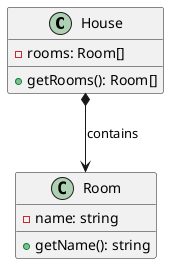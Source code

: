 @startuml
class House {
    - rooms: Room[]
    + getRooms(): Room[]
}
class Room {
    - name: string
    + getName(): string
}

House *--> Room : contains
@enduml


